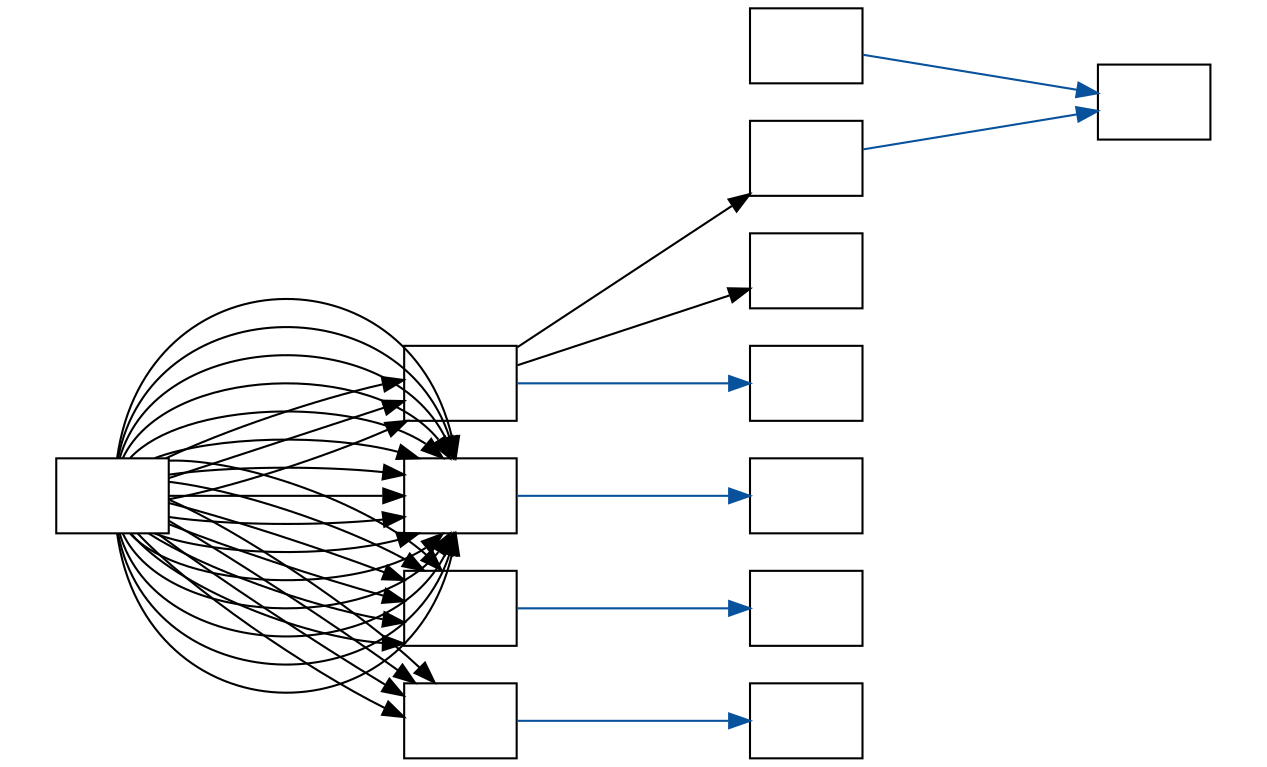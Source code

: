 digraph{
ratio=0.6;
rankdir = LR;node [shape=box; fontsize = 16; label = ""];
"queue-master-v1";
"orders-v1";
"user-v1";
"carts-v1";
"front-end-v1";
"catalogue-v1";
"shipping-v1";
"queue-master-v1" -> "rabbitmq"[color="#08519c"];
"orders-v1" -> "payment-v1";
"orders-v1" -> "shipping-v1";
"orders-v1" -> "orders-db"[color="#08519c"];
"user-v1" -> "user-db"[color="#08519c"];
"carts-v1" -> "carts-db"[color="#08519c"];
"front-end-v1" -> "carts-v1";
"front-end-v1" -> "carts-v1";
"front-end-v1" -> "carts-v1";
"front-end-v1" -> "carts-v1";
"front-end-v1" -> "catalogue-v1";
"front-end-v1" -> "carts-v1";
"front-end-v1" -> "catalogue-v1";
"front-end-v1" -> "catalogue-v1";
"front-end-v1" -> "catalogue-v1";
"front-end-v1" -> "orders-v1";
"front-end-v1" -> "orders-v1";
"front-end-v1" -> "user-v1";
"front-end-v1" -> "orders-v1";
"front-end-v1" -> "user-v1";
"front-end-v1" -> "user-v1";
"front-end-v1" -> "user-v1";
"front-end-v1" -> "user-v1";
"front-end-v1" -> "user-v1";
"front-end-v1" -> "user-v1";
"front-end-v1" -> "user-v1";
"front-end-v1" -> "user-v1";
"front-end-v1" -> "user-v1";
"front-end-v1" -> "user-v1";
"front-end-v1" -> "user-v1";
"front-end-v1" -> "user-v1";
"front-end-v1" -> "user-v1";
"front-end-v1" -> "carts-v1";
"front-end-v1" -> "user-v1";
"catalogue-v1" -> "catalogue-db"[color="#08519c"];
"shipping-v1" -> "rabbitmq"[color="#08519c"];
}